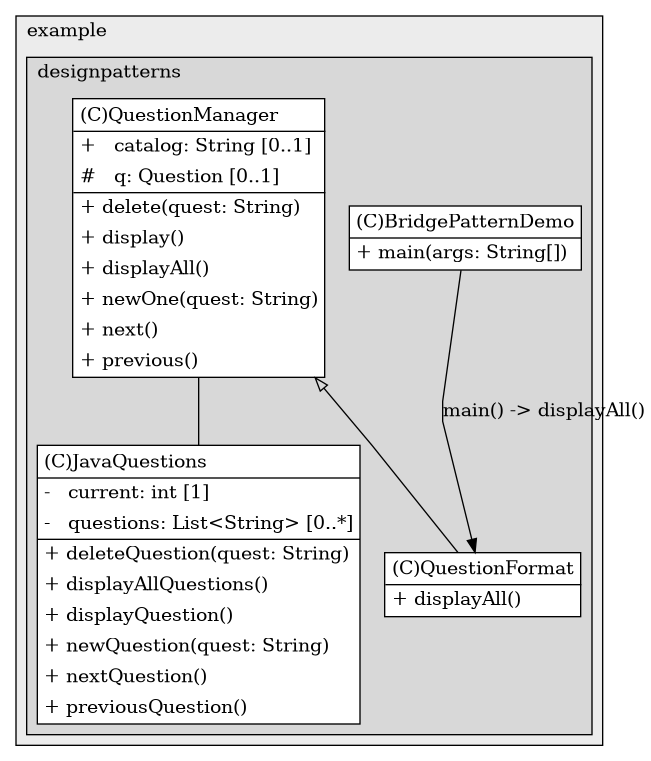 @startuml

/' diagram meta data start
config=StructureConfiguration;
{
  "projectClassification": {
    "searchMode": "OpenProject", // OpenProject, AllProjects
    "includedProjects": "",
    "pathEndKeywords": "*.impl",
    "isClientPath": "",
    "isClientName": "",
    "isTestPath": "",
    "isTestName": "",
    "isMappingPath": "",
    "isMappingName": "",
    "isDataAccessPath": "",
    "isDataAccessName": "",
    "isDataStructurePath": "",
    "isDataStructureName": "",
    "isInterfaceStructuresPath": "",
    "isInterfaceStructuresName": "",
    "isEntryPointPath": "",
    "isEntryPointName": "",
    "treatFinalFieldsAsMandatory": false
  },
  "graphRestriction": {
    "classPackageExcludeFilter": "",
    "classPackageIncludeFilter": "",
    "classNameExcludeFilter": "",
    "classNameIncludeFilter": "",
    "methodNameExcludeFilter": "",
    "methodNameIncludeFilter": "",
    "removeByInheritance": "", // inheritance/annotation based filtering is done in a second step
    "removeByAnnotation": "",
    "removeByClassPackage": "", // cleanup the graph after inheritance/annotation based filtering is done
    "removeByClassName": "",
    "cutMappings": false,
    "cutEnum": true,
    "cutTests": true,
    "cutClient": true,
    "cutDataAccess": false,
    "cutInterfaceStructures": false,
    "cutDataStructures": false,
    "cutGetterAndSetter": true,
    "cutConstructors": true
  },
  "graphTraversal": {
    "forwardDepth": 6,
    "backwardDepth": 6,
    "classPackageExcludeFilter": "",
    "classPackageIncludeFilter": "",
    "classNameExcludeFilter": "",
    "classNameIncludeFilter": "",
    "methodNameExcludeFilter": "",
    "methodNameIncludeFilter": "",
    "hideMappings": false,
    "hideDataStructures": false,
    "hidePrivateMethods": true,
    "hideInterfaceCalls": true, // indirection: implementation -> interface (is hidden) -> implementation
    "onlyShowApplicationEntryPoints": false, // root node is included
    "useMethodCallsForStructureDiagram": "ForwardOnly" // ForwardOnly, BothDirections, No
  },
  "details": {
    "aggregation": "GroupByClass", // ByClass, GroupByClass, None
    "showClassGenericTypes": true,
    "showMethods": true,
    "showMethodParameterNames": true,
    "showMethodParameterTypes": true,
    "showMethodReturnType": true,
    "showPackageLevels": 2,
    "showDetailedClassStructure": true
  },
  "rootClass": "org.example.designpatterns.structural.bridge.BridgePatternDemo",
  "extensionCallbackMethod": "" // qualified.class.name#methodName - signature: public static String method(String)
}
diagram meta data end '/



digraph g {
    rankdir="TB"
    splines=polyline
    

'nodes 
subgraph cluster_1322970774 { 
   	label=example
	labeljust=l
	fillcolor="#ececec"
	style=filled
   
   subgraph cluster_1611567195 { 
   	label=designpatterns
	labeljust=l
	fillcolor="#d8d8d8"
	style=filled
   
   BridgePatternDemo266538117[
	label=<<TABLE BORDER="1" CELLBORDER="0" CELLPADDING="4" CELLSPACING="0">
<TR><TD ALIGN="LEFT" >(C)BridgePatternDemo</TD></TR>
<HR/>
<TR><TD ALIGN="LEFT" >+ main(args: String[])</TD></TR>
</TABLE>>
	style=filled
	margin=0
	shape=plaintext
	fillcolor="#FFFFFF"
];

JavaQuestions266538117[
	label=<<TABLE BORDER="1" CELLBORDER="0" CELLPADDING="4" CELLSPACING="0">
<TR><TD ALIGN="LEFT" >(C)JavaQuestions</TD></TR>
<HR/>
<TR><TD ALIGN="LEFT" >-   current: int [1]</TD></TR>
<TR><TD ALIGN="LEFT" >-   questions: List&lt;String&gt; [0..*]</TD></TR>
<HR/>
<TR><TD ALIGN="LEFT" >+ deleteQuestion(quest: String)</TD></TR>
<TR><TD ALIGN="LEFT" >+ displayAllQuestions()</TD></TR>
<TR><TD ALIGN="LEFT" >+ displayQuestion()</TD></TR>
<TR><TD ALIGN="LEFT" >+ newQuestion(quest: String)</TD></TR>
<TR><TD ALIGN="LEFT" >+ nextQuestion()</TD></TR>
<TR><TD ALIGN="LEFT" >+ previousQuestion()</TD></TR>
</TABLE>>
	style=filled
	margin=0
	shape=plaintext
	fillcolor="#FFFFFF"
];

QuestionFormat266538117[
	label=<<TABLE BORDER="1" CELLBORDER="0" CELLPADDING="4" CELLSPACING="0">
<TR><TD ALIGN="LEFT" >(C)QuestionFormat</TD></TR>
<HR/>
<TR><TD ALIGN="LEFT" >+ displayAll()</TD></TR>
</TABLE>>
	style=filled
	margin=0
	shape=plaintext
	fillcolor="#FFFFFF"
];

QuestionManager266538117[
	label=<<TABLE BORDER="1" CELLBORDER="0" CELLPADDING="4" CELLSPACING="0">
<TR><TD ALIGN="LEFT" >(C)QuestionManager</TD></TR>
<HR/>
<TR><TD ALIGN="LEFT" >+   catalog: String [0..1]</TD></TR>
<TR><TD ALIGN="LEFT" >#   q: Question [0..1]</TD></TR>
<HR/>
<TR><TD ALIGN="LEFT" >+ delete(quest: String)</TD></TR>
<TR><TD ALIGN="LEFT" >+ display()</TD></TR>
<TR><TD ALIGN="LEFT" >+ displayAll()</TD></TR>
<TR><TD ALIGN="LEFT" >+ newOne(quest: String)</TD></TR>
<TR><TD ALIGN="LEFT" >+ next()</TD></TR>
<TR><TD ALIGN="LEFT" >+ previous()</TD></TR>
</TABLE>>
	style=filled
	margin=0
	shape=plaintext
	fillcolor="#FFFFFF"
];
} 
} 

'edges    
BridgePatternDemo266538117 -> QuestionFormat266538117[label="main() -> displayAll()"];
QuestionManager266538117 -> JavaQuestions266538117[arrowhead=none];
QuestionManager266538117 -> QuestionFormat266538117[arrowhead=none, arrowtail=empty, dir=both];
    
}
@enduml